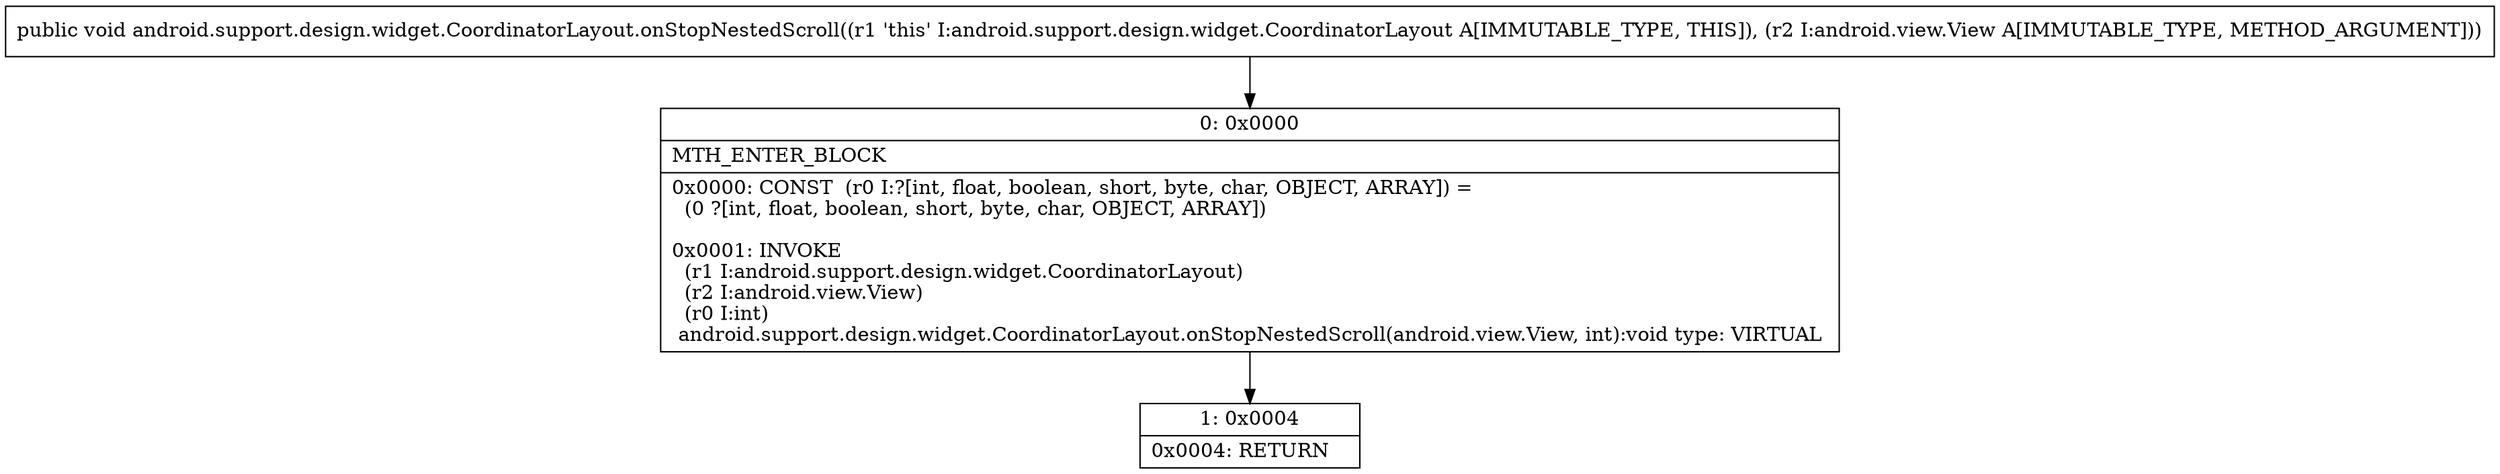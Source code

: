 digraph "CFG forandroid.support.design.widget.CoordinatorLayout.onStopNestedScroll(Landroid\/view\/View;)V" {
Node_0 [shape=record,label="{0\:\ 0x0000|MTH_ENTER_BLOCK\l|0x0000: CONST  (r0 I:?[int, float, boolean, short, byte, char, OBJECT, ARRAY]) = \l  (0 ?[int, float, boolean, short, byte, char, OBJECT, ARRAY])\l \l0x0001: INVOKE  \l  (r1 I:android.support.design.widget.CoordinatorLayout)\l  (r2 I:android.view.View)\l  (r0 I:int)\l android.support.design.widget.CoordinatorLayout.onStopNestedScroll(android.view.View, int):void type: VIRTUAL \l}"];
Node_1 [shape=record,label="{1\:\ 0x0004|0x0004: RETURN   \l}"];
MethodNode[shape=record,label="{public void android.support.design.widget.CoordinatorLayout.onStopNestedScroll((r1 'this' I:android.support.design.widget.CoordinatorLayout A[IMMUTABLE_TYPE, THIS]), (r2 I:android.view.View A[IMMUTABLE_TYPE, METHOD_ARGUMENT])) }"];
MethodNode -> Node_0;
Node_0 -> Node_1;
}


